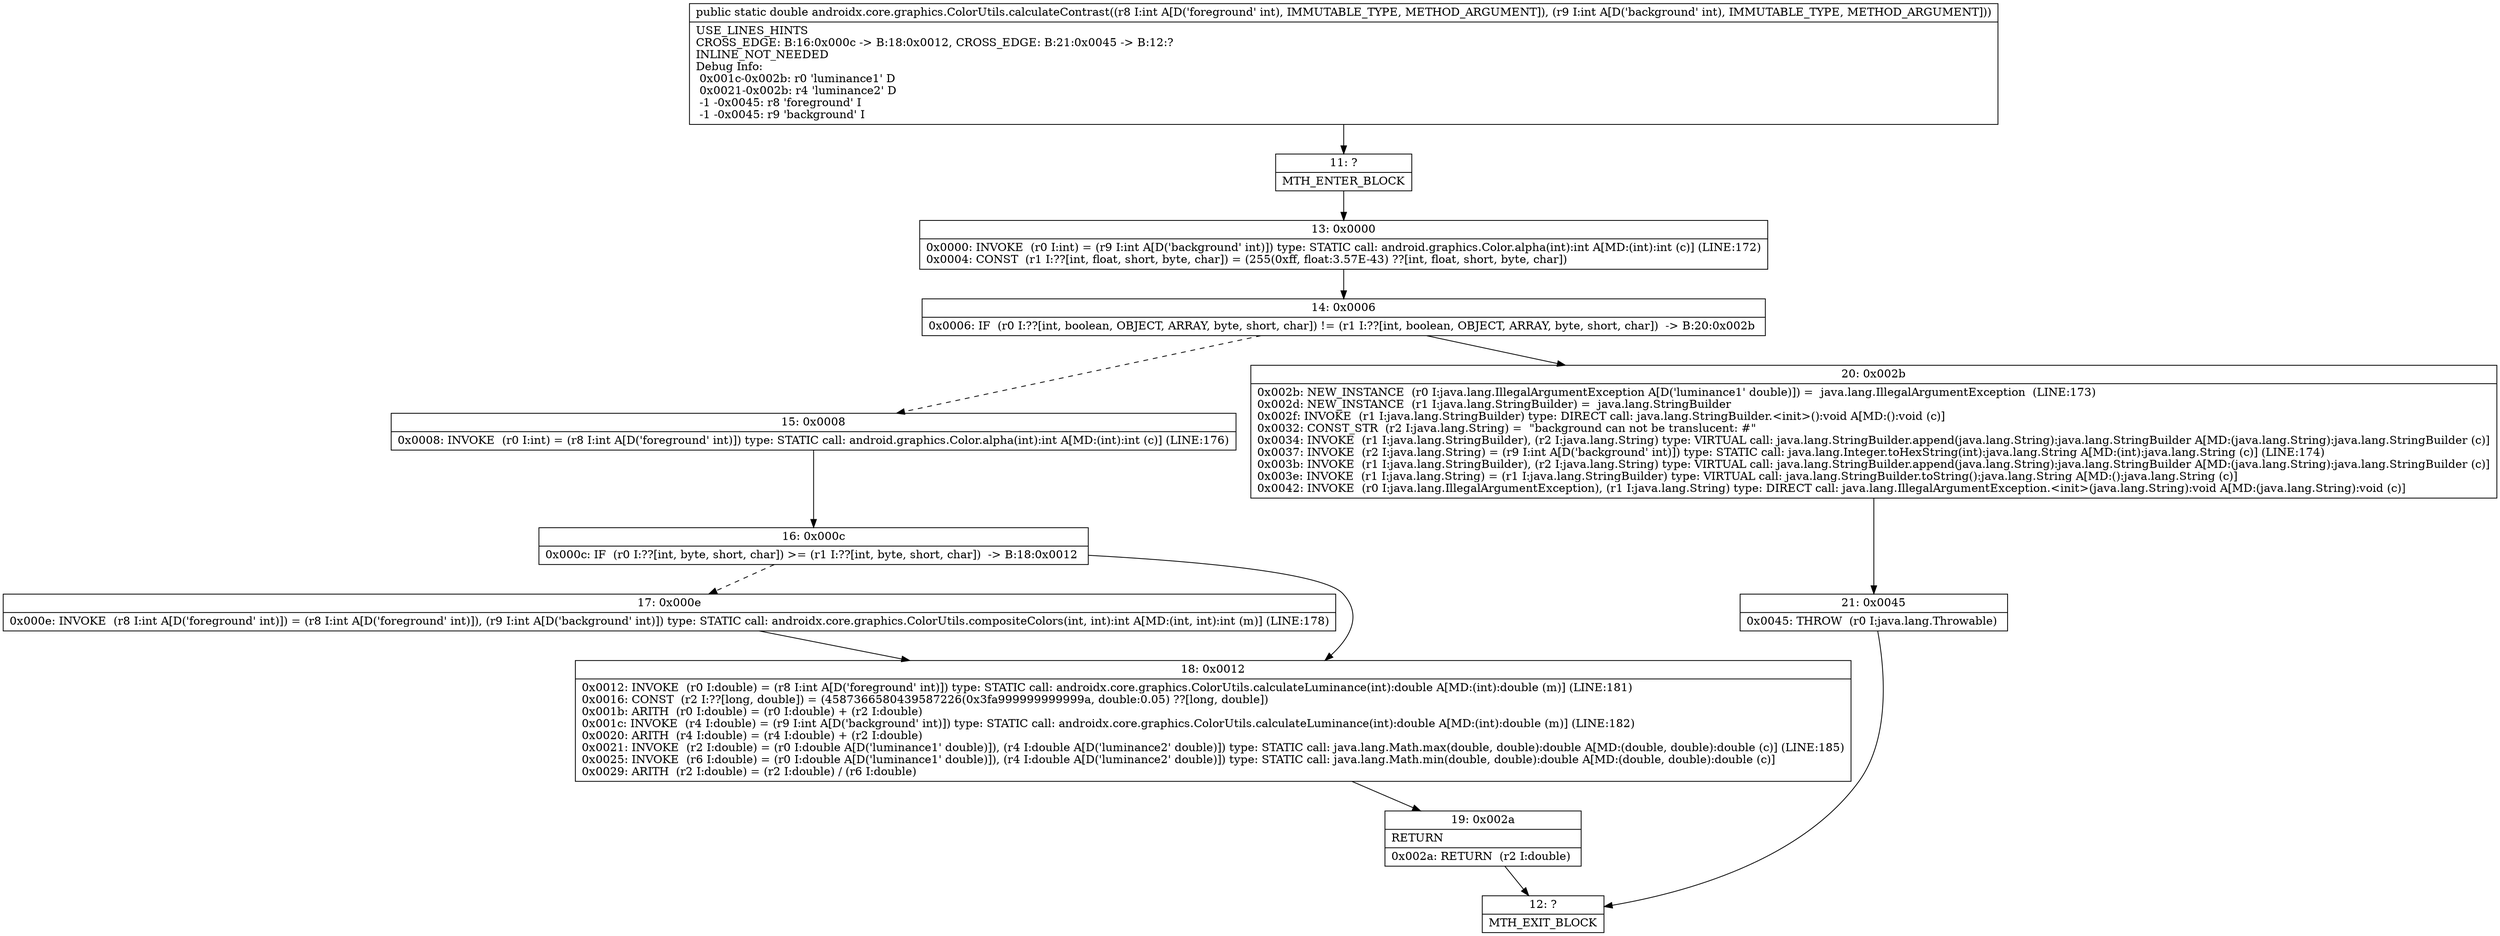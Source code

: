 digraph "CFG forandroidx.core.graphics.ColorUtils.calculateContrast(II)D" {
Node_11 [shape=record,label="{11\:\ ?|MTH_ENTER_BLOCK\l}"];
Node_13 [shape=record,label="{13\:\ 0x0000|0x0000: INVOKE  (r0 I:int) = (r9 I:int A[D('background' int)]) type: STATIC call: android.graphics.Color.alpha(int):int A[MD:(int):int (c)] (LINE:172)\l0x0004: CONST  (r1 I:??[int, float, short, byte, char]) = (255(0xff, float:3.57E\-43) ??[int, float, short, byte, char]) \l}"];
Node_14 [shape=record,label="{14\:\ 0x0006|0x0006: IF  (r0 I:??[int, boolean, OBJECT, ARRAY, byte, short, char]) != (r1 I:??[int, boolean, OBJECT, ARRAY, byte, short, char])  \-\> B:20:0x002b \l}"];
Node_15 [shape=record,label="{15\:\ 0x0008|0x0008: INVOKE  (r0 I:int) = (r8 I:int A[D('foreground' int)]) type: STATIC call: android.graphics.Color.alpha(int):int A[MD:(int):int (c)] (LINE:176)\l}"];
Node_16 [shape=record,label="{16\:\ 0x000c|0x000c: IF  (r0 I:??[int, byte, short, char]) \>= (r1 I:??[int, byte, short, char])  \-\> B:18:0x0012 \l}"];
Node_17 [shape=record,label="{17\:\ 0x000e|0x000e: INVOKE  (r8 I:int A[D('foreground' int)]) = (r8 I:int A[D('foreground' int)]), (r9 I:int A[D('background' int)]) type: STATIC call: androidx.core.graphics.ColorUtils.compositeColors(int, int):int A[MD:(int, int):int (m)] (LINE:178)\l}"];
Node_18 [shape=record,label="{18\:\ 0x0012|0x0012: INVOKE  (r0 I:double) = (r8 I:int A[D('foreground' int)]) type: STATIC call: androidx.core.graphics.ColorUtils.calculateLuminance(int):double A[MD:(int):double (m)] (LINE:181)\l0x0016: CONST  (r2 I:??[long, double]) = (4587366580439587226(0x3fa999999999999a, double:0.05) ??[long, double]) \l0x001b: ARITH  (r0 I:double) = (r0 I:double) + (r2 I:double) \l0x001c: INVOKE  (r4 I:double) = (r9 I:int A[D('background' int)]) type: STATIC call: androidx.core.graphics.ColorUtils.calculateLuminance(int):double A[MD:(int):double (m)] (LINE:182)\l0x0020: ARITH  (r4 I:double) = (r4 I:double) + (r2 I:double) \l0x0021: INVOKE  (r2 I:double) = (r0 I:double A[D('luminance1' double)]), (r4 I:double A[D('luminance2' double)]) type: STATIC call: java.lang.Math.max(double, double):double A[MD:(double, double):double (c)] (LINE:185)\l0x0025: INVOKE  (r6 I:double) = (r0 I:double A[D('luminance1' double)]), (r4 I:double A[D('luminance2' double)]) type: STATIC call: java.lang.Math.min(double, double):double A[MD:(double, double):double (c)]\l0x0029: ARITH  (r2 I:double) = (r2 I:double) \/ (r6 I:double) \l}"];
Node_19 [shape=record,label="{19\:\ 0x002a|RETURN\l|0x002a: RETURN  (r2 I:double) \l}"];
Node_12 [shape=record,label="{12\:\ ?|MTH_EXIT_BLOCK\l}"];
Node_20 [shape=record,label="{20\:\ 0x002b|0x002b: NEW_INSTANCE  (r0 I:java.lang.IllegalArgumentException A[D('luminance1' double)]) =  java.lang.IllegalArgumentException  (LINE:173)\l0x002d: NEW_INSTANCE  (r1 I:java.lang.StringBuilder) =  java.lang.StringBuilder \l0x002f: INVOKE  (r1 I:java.lang.StringBuilder) type: DIRECT call: java.lang.StringBuilder.\<init\>():void A[MD:():void (c)]\l0x0032: CONST_STR  (r2 I:java.lang.String) =  \"background can not be translucent: #\" \l0x0034: INVOKE  (r1 I:java.lang.StringBuilder), (r2 I:java.lang.String) type: VIRTUAL call: java.lang.StringBuilder.append(java.lang.String):java.lang.StringBuilder A[MD:(java.lang.String):java.lang.StringBuilder (c)]\l0x0037: INVOKE  (r2 I:java.lang.String) = (r9 I:int A[D('background' int)]) type: STATIC call: java.lang.Integer.toHexString(int):java.lang.String A[MD:(int):java.lang.String (c)] (LINE:174)\l0x003b: INVOKE  (r1 I:java.lang.StringBuilder), (r2 I:java.lang.String) type: VIRTUAL call: java.lang.StringBuilder.append(java.lang.String):java.lang.StringBuilder A[MD:(java.lang.String):java.lang.StringBuilder (c)]\l0x003e: INVOKE  (r1 I:java.lang.String) = (r1 I:java.lang.StringBuilder) type: VIRTUAL call: java.lang.StringBuilder.toString():java.lang.String A[MD:():java.lang.String (c)]\l0x0042: INVOKE  (r0 I:java.lang.IllegalArgumentException), (r1 I:java.lang.String) type: DIRECT call: java.lang.IllegalArgumentException.\<init\>(java.lang.String):void A[MD:(java.lang.String):void (c)]\l}"];
Node_21 [shape=record,label="{21\:\ 0x0045|0x0045: THROW  (r0 I:java.lang.Throwable) \l}"];
MethodNode[shape=record,label="{public static double androidx.core.graphics.ColorUtils.calculateContrast((r8 I:int A[D('foreground' int), IMMUTABLE_TYPE, METHOD_ARGUMENT]), (r9 I:int A[D('background' int), IMMUTABLE_TYPE, METHOD_ARGUMENT]))  | USE_LINES_HINTS\lCROSS_EDGE: B:16:0x000c \-\> B:18:0x0012, CROSS_EDGE: B:21:0x0045 \-\> B:12:?\lINLINE_NOT_NEEDED\lDebug Info:\l  0x001c\-0x002b: r0 'luminance1' D\l  0x0021\-0x002b: r4 'luminance2' D\l  \-1 \-0x0045: r8 'foreground' I\l  \-1 \-0x0045: r9 'background' I\l}"];
MethodNode -> Node_11;Node_11 -> Node_13;
Node_13 -> Node_14;
Node_14 -> Node_15[style=dashed];
Node_14 -> Node_20;
Node_15 -> Node_16;
Node_16 -> Node_17[style=dashed];
Node_16 -> Node_18;
Node_17 -> Node_18;
Node_18 -> Node_19;
Node_19 -> Node_12;
Node_20 -> Node_21;
Node_21 -> Node_12;
}

